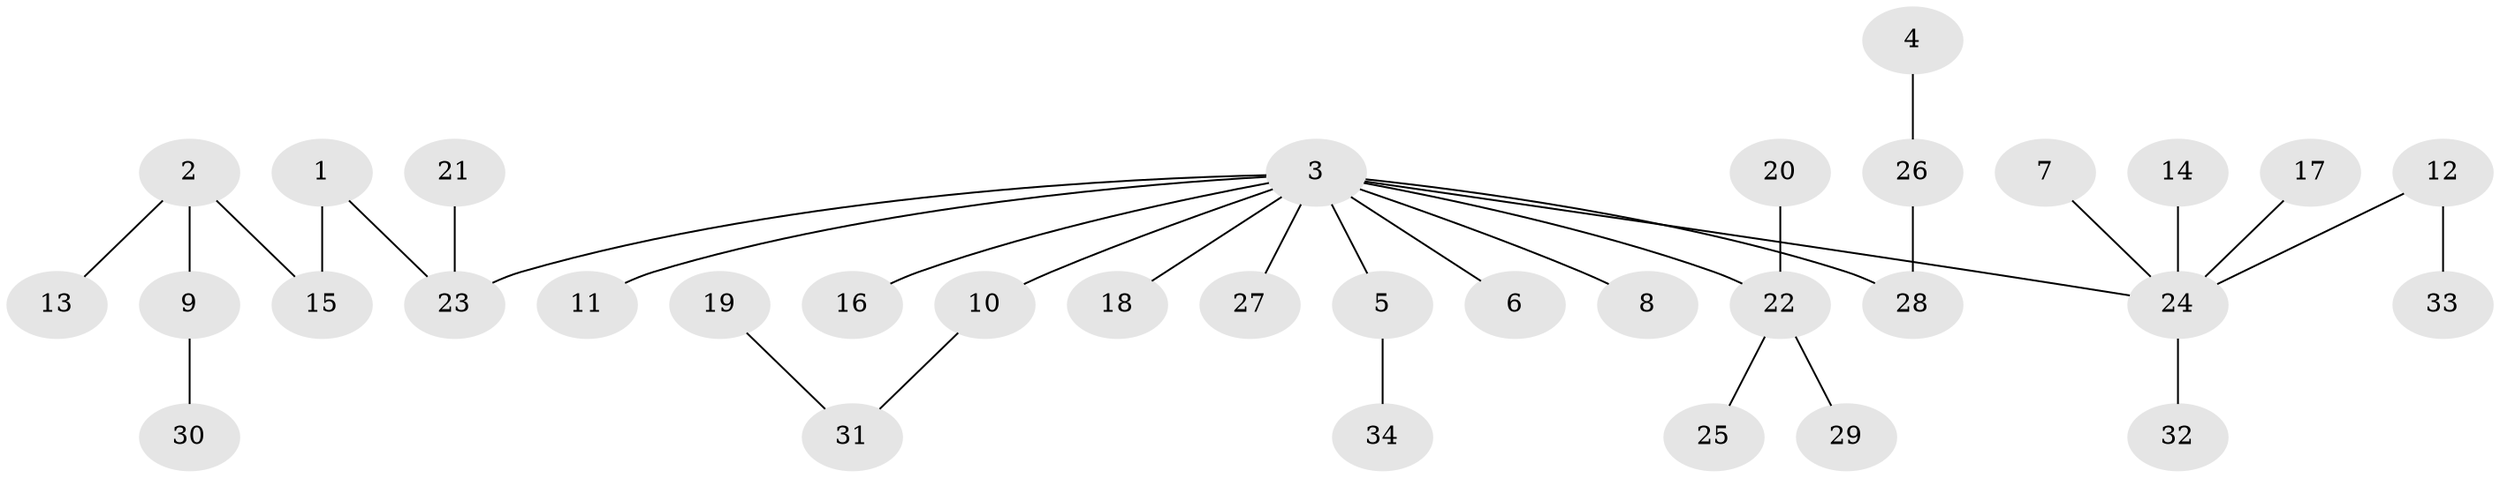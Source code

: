 // original degree distribution, {5: 0.10294117647058823, 3: 0.14705882352941177, 2: 0.2647058823529412, 1: 0.4852941176470588}
// Generated by graph-tools (version 1.1) at 2025/26/03/09/25 03:26:31]
// undirected, 34 vertices, 33 edges
graph export_dot {
graph [start="1"]
  node [color=gray90,style=filled];
  1;
  2;
  3;
  4;
  5;
  6;
  7;
  8;
  9;
  10;
  11;
  12;
  13;
  14;
  15;
  16;
  17;
  18;
  19;
  20;
  21;
  22;
  23;
  24;
  25;
  26;
  27;
  28;
  29;
  30;
  31;
  32;
  33;
  34;
  1 -- 15 [weight=1.0];
  1 -- 23 [weight=1.0];
  2 -- 9 [weight=1.0];
  2 -- 13 [weight=1.0];
  2 -- 15 [weight=1.0];
  3 -- 5 [weight=1.0];
  3 -- 6 [weight=1.0];
  3 -- 8 [weight=1.0];
  3 -- 10 [weight=1.0];
  3 -- 11 [weight=1.0];
  3 -- 16 [weight=1.0];
  3 -- 18 [weight=1.0];
  3 -- 22 [weight=1.0];
  3 -- 23 [weight=1.0];
  3 -- 24 [weight=1.0];
  3 -- 27 [weight=1.0];
  3 -- 28 [weight=1.0];
  4 -- 26 [weight=1.0];
  5 -- 34 [weight=1.0];
  7 -- 24 [weight=1.0];
  9 -- 30 [weight=1.0];
  10 -- 31 [weight=1.0];
  12 -- 24 [weight=1.0];
  12 -- 33 [weight=1.0];
  14 -- 24 [weight=1.0];
  17 -- 24 [weight=1.0];
  19 -- 31 [weight=1.0];
  20 -- 22 [weight=1.0];
  21 -- 23 [weight=1.0];
  22 -- 25 [weight=1.0];
  22 -- 29 [weight=1.0];
  24 -- 32 [weight=1.0];
  26 -- 28 [weight=1.0];
}
